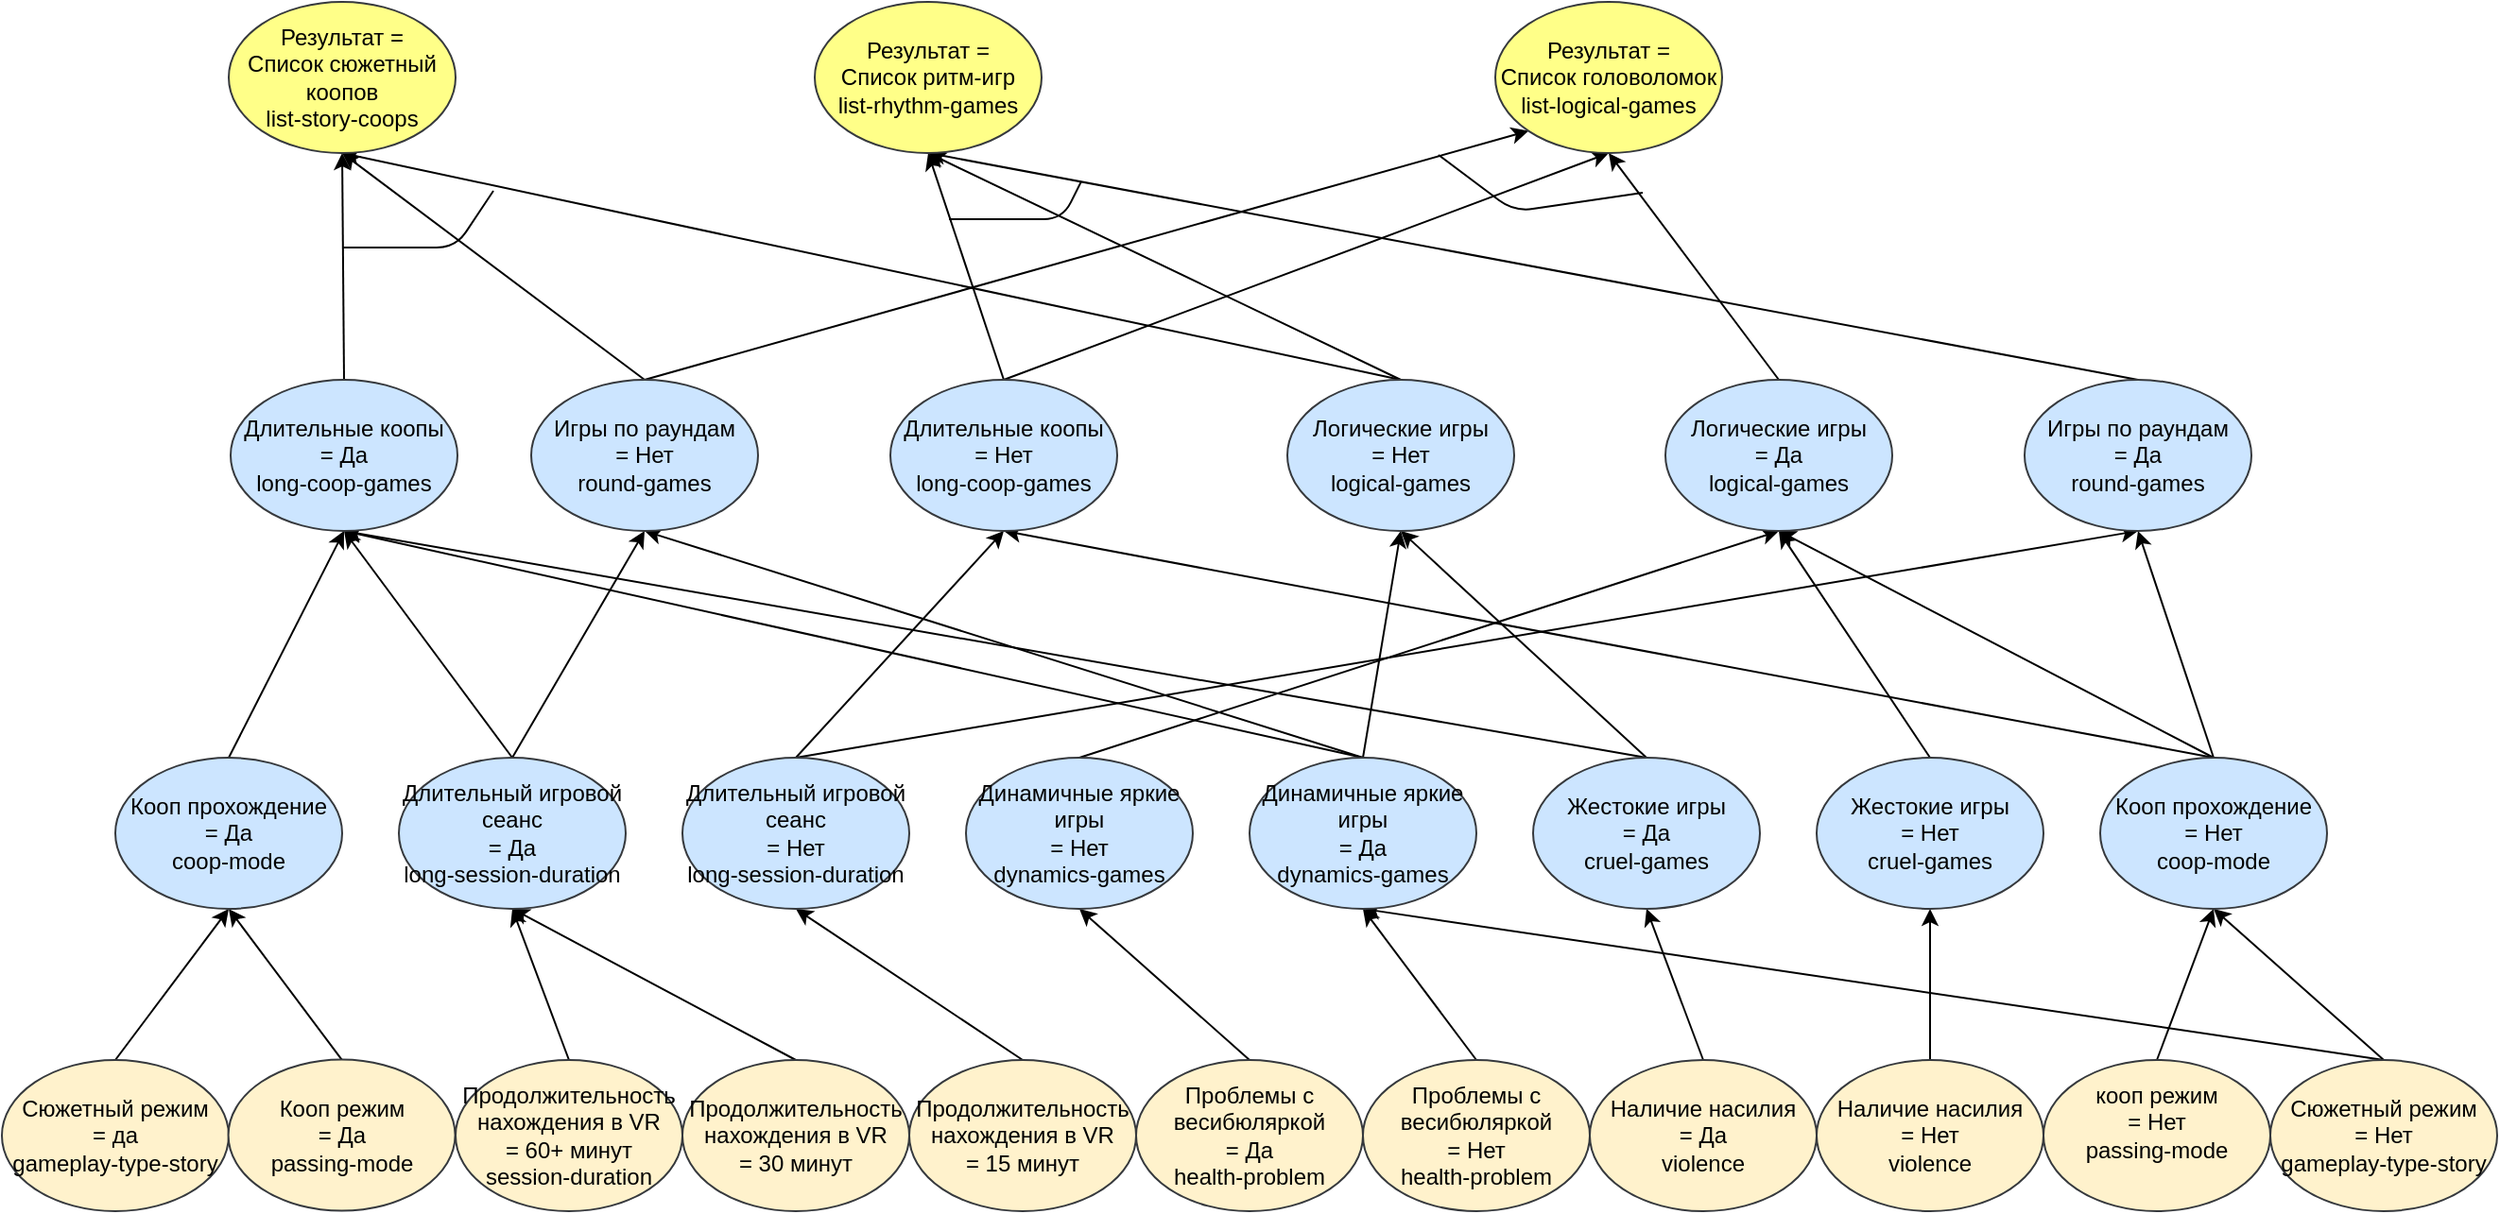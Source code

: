 <mxfile version="12.1.1" type="device" pages="1"><diagram id="EtuEfm3YVZ9Ujv5d9tAN" name="Страница 1"><mxGraphModel dx="731" dy="585" grid="1" gridSize="10" guides="1" tooltips="1" connect="1" arrows="1" fold="1" page="1" pageScale="1" pageWidth="1654" pageHeight="1169" math="0" shadow="0"><root><mxCell id="0"/><mxCell id="1" parent="0"/><mxCell id="Qr3nF5jvY1tiAFLqyKZ4-14" style="rounded=0;orthogonalLoop=1;jettySize=auto;html=1;exitX=0.5;exitY=0;exitDx=0;exitDy=0;entryX=0.5;entryY=1;entryDx=0;entryDy=0;" parent="1" source="Qr3nF5jvY1tiAFLqyKZ4-1" target="Qr3nF5jvY1tiAFLqyKZ4-13" edge="1"><mxGeometry relative="1" as="geometry"/></mxCell><mxCell id="Qr3nF5jvY1tiAFLqyKZ4-1" value="&lt;div&gt;Сюжетный режим &lt;br&gt;&lt;/div&gt;&lt;div&gt;= да&lt;br&gt;&lt;/div&gt;&lt;div&gt;gameplay-type-story&lt;/div&gt;" style="ellipse;whiteSpace=wrap;html=1;fillColor=#fff2cc;strokeColor=#36393D;" parent="1" vertex="1"><mxGeometry x="80" y="960" width="120" height="80" as="geometry"/></mxCell><mxCell id="Qr3nF5jvY1tiAFLqyKZ4-17" style="edgeStyle=none;rounded=0;orthogonalLoop=1;jettySize=auto;html=1;exitX=0.5;exitY=0;exitDx=0;exitDy=0;entryX=0.5;entryY=1;entryDx=0;entryDy=0;" parent="1" source="Qr3nF5jvY1tiAFLqyKZ4-2" target="Qr3nF5jvY1tiAFLqyKZ4-16" edge="1"><mxGeometry relative="1" as="geometry"/></mxCell><mxCell id="Qr3nF5jvY1tiAFLqyKZ4-2" value="&lt;div&gt;кооп режим&lt;br&gt;&lt;/div&gt;&lt;div&gt;= Нет&lt;br&gt;&lt;/div&gt;&lt;div&gt;passing-mode&lt;/div&gt;&lt;div&gt;&lt;br&gt;&lt;/div&gt;" style="ellipse;whiteSpace=wrap;html=1;fillColor=#fff2cc;strokeColor=#36393D;" parent="1" vertex="1"><mxGeometry x="1160" y="960" width="120" height="80" as="geometry"/></mxCell><mxCell id="Qr3nF5jvY1tiAFLqyKZ4-15" style="edgeStyle=none;rounded=0;orthogonalLoop=1;jettySize=auto;html=1;exitX=0.5;exitY=0;exitDx=0;exitDy=0;entryX=0.5;entryY=1;entryDx=0;entryDy=0;" parent="1" source="Qr3nF5jvY1tiAFLqyKZ4-3" target="Qr3nF5jvY1tiAFLqyKZ4-13" edge="1"><mxGeometry relative="1" as="geometry"><mxPoint x="200.0" y="880" as="targetPoint"/></mxGeometry></mxCell><mxCell id="Qr3nF5jvY1tiAFLqyKZ4-3" value="&lt;div&gt;Кооп режим&lt;/div&gt;&lt;div&gt;= Да&lt;br&gt;&lt;/div&gt;&lt;div&gt;passing-mode&lt;br&gt;&lt;/div&gt;" style="ellipse;whiteSpace=wrap;html=1;fillColor=#fff2cc;strokeColor=#36393D;" parent="1" vertex="1"><mxGeometry x="199.786" y="959.786" width="120" height="80" as="geometry"/></mxCell><mxCell id="Qr3nF5jvY1tiAFLqyKZ4-18" style="edgeStyle=none;rounded=0;orthogonalLoop=1;jettySize=auto;html=1;exitX=0.5;exitY=0;exitDx=0;exitDy=0;entryX=0.5;entryY=1;entryDx=0;entryDy=0;" parent="1" source="Qr3nF5jvY1tiAFLqyKZ4-4" target="Qr3nF5jvY1tiAFLqyKZ4-16" edge="1"><mxGeometry relative="1" as="geometry"/></mxCell><mxCell id="Qr3nF5jvY1tiAFLqyKZ4-49" style="edgeStyle=none;rounded=0;orthogonalLoop=1;jettySize=auto;html=1;exitX=0.5;exitY=0;exitDx=0;exitDy=0;entryX=0.5;entryY=1;entryDx=0;entryDy=0;" parent="1" source="Qr3nF5jvY1tiAFLqyKZ4-4" target="Qr3nF5jvY1tiAFLqyKZ4-23" edge="1"><mxGeometry relative="1" as="geometry"/></mxCell><mxCell id="Qr3nF5jvY1tiAFLqyKZ4-4" value="&lt;div&gt;Сюжетный режим&lt;br&gt;&lt;/div&gt;&lt;div&gt;= Нет&lt;br&gt;&lt;/div&gt;&lt;div&gt;gameplay-type-story&lt;/div&gt;" style="ellipse;whiteSpace=wrap;html=1;fillColor=#fff2cc;strokeColor=#36393D;" parent="1" vertex="1"><mxGeometry x="1280" y="960" width="120" height="80" as="geometry"/></mxCell><mxCell id="Qr3nF5jvY1tiAFLqyKZ4-39" style="edgeStyle=none;rounded=0;orthogonalLoop=1;jettySize=auto;html=1;exitX=0.5;exitY=0;exitDx=0;exitDy=0;entryX=0.5;entryY=1;entryDx=0;entryDy=0;" parent="1" source="Qr3nF5jvY1tiAFLqyKZ4-5" target="Qr3nF5jvY1tiAFLqyKZ4-36" edge="1"><mxGeometry relative="1" as="geometry"/></mxCell><mxCell id="Qr3nF5jvY1tiAFLqyKZ4-5" value="&lt;div&gt;Продолжительность нахождения в VR&lt;/div&gt;&lt;div&gt;= 15 минут&lt;br&gt;&lt;/div&gt;" style="ellipse;whiteSpace=wrap;html=1;fillColor=#fff2cc;strokeColor=#36393D;" parent="1" vertex="1"><mxGeometry x="560" y="960" width="120" height="80" as="geometry"/></mxCell><mxCell id="Qr3nF5jvY1tiAFLqyKZ4-38" style="edgeStyle=none;rounded=0;orthogonalLoop=1;jettySize=auto;html=1;exitX=0.5;exitY=0;exitDx=0;exitDy=0;entryX=0.5;entryY=1;entryDx=0;entryDy=0;" parent="1" source="Qr3nF5jvY1tiAFLqyKZ4-6" target="Qr3nF5jvY1tiAFLqyKZ4-35" edge="1"><mxGeometry relative="1" as="geometry"><mxPoint x="340.0" y="880" as="targetPoint"/></mxGeometry></mxCell><mxCell id="Qr3nF5jvY1tiAFLqyKZ4-6" value="&lt;div&gt;Продолжительность нахождения в VR&lt;/div&gt;&lt;div&gt;= 30 минут&lt;br&gt;&lt;/div&gt;" style="ellipse;whiteSpace=wrap;html=1;fillColor=#fff2cc;strokeColor=#36393D;" parent="1" vertex="1"><mxGeometry x="440" y="960" width="120" height="80" as="geometry"/></mxCell><mxCell id="Qr3nF5jvY1tiAFLqyKZ4-37" style="edgeStyle=none;rounded=0;orthogonalLoop=1;jettySize=auto;html=1;exitX=0.5;exitY=0;exitDx=0;exitDy=0;entryX=0.5;entryY=1;entryDx=0;entryDy=0;" parent="1" source="Qr3nF5jvY1tiAFLqyKZ4-7" target="Qr3nF5jvY1tiAFLqyKZ4-35" edge="1"><mxGeometry relative="1" as="geometry"><Array as="points"/></mxGeometry></mxCell><mxCell id="Qr3nF5jvY1tiAFLqyKZ4-7" value="&lt;div&gt;Продолжительность нахождения в VR&lt;br&gt;&lt;/div&gt;&lt;div&gt;= 60+ минут&lt;/div&gt;&lt;div&gt;session-duration&lt;br&gt;&lt;/div&gt;" style="ellipse;whiteSpace=wrap;html=1;fillColor=#fff2cc;strokeColor=#36393D;" parent="1" vertex="1"><mxGeometry x="320" y="960" width="120" height="80" as="geometry"/></mxCell><mxCell id="Qr3nF5jvY1tiAFLqyKZ4-24" style="rounded=0;orthogonalLoop=1;jettySize=auto;html=1;exitX=0.5;exitY=0;exitDx=0;exitDy=0;entryX=0.5;entryY=1;entryDx=0;entryDy=0;" parent="1" source="Qr3nF5jvY1tiAFLqyKZ4-10" target="Qr3nF5jvY1tiAFLqyKZ4-23" edge="1"><mxGeometry relative="1" as="geometry"/></mxCell><mxCell id="Qr3nF5jvY1tiAFLqyKZ4-34" style="edgeStyle=none;rounded=0;orthogonalLoop=1;jettySize=auto;html=1;exitX=0.5;exitY=0;exitDx=0;exitDy=0;entryX=0.5;entryY=1;entryDx=0;entryDy=0;" parent="1" source="Qr3nF5jvY1tiAFLqyKZ4-9" target="Qr3nF5jvY1tiAFLqyKZ4-33" edge="1"><mxGeometry relative="1" as="geometry"/></mxCell><mxCell id="Qr3nF5jvY1tiAFLqyKZ4-9" value="&lt;div&gt;Проблемы с весибюляркой&lt;/div&gt;&lt;div&gt;= Да&lt;br&gt;&lt;/div&gt;&lt;div&gt;health-problem&lt;br&gt;&lt;/div&gt;" style="ellipse;whiteSpace=wrap;html=1;fillColor=#fff2cc;strokeColor=#36393D;" parent="1" vertex="1"><mxGeometry x="680" y="960" width="120" height="80" as="geometry"/></mxCell><mxCell id="Qr3nF5jvY1tiAFLqyKZ4-10" value="&lt;div&gt;Проблемы с весибюляркой&lt;/div&gt;&lt;div&gt;= Нет&lt;/div&gt;&lt;div&gt;health-problem&lt;/div&gt;" style="ellipse;whiteSpace=wrap;html=1;fillColor=#fff2cc;strokeColor=#36393D;" parent="1" vertex="1"><mxGeometry x="800" y="960" width="120" height="80" as="geometry"/></mxCell><mxCell id="Qr3nF5jvY1tiAFLqyKZ4-30" style="edgeStyle=none;rounded=0;orthogonalLoop=1;jettySize=auto;html=1;exitX=0.5;exitY=0;exitDx=0;exitDy=0;entryX=0.5;entryY=1;entryDx=0;entryDy=0;" parent="1" source="Qr3nF5jvY1tiAFLqyKZ4-11" target="Qr3nF5jvY1tiAFLqyKZ4-29" edge="1"><mxGeometry relative="1" as="geometry"/></mxCell><mxCell id="Qr3nF5jvY1tiAFLqyKZ4-11" value="&lt;div&gt;Наличие насилия&lt;/div&gt;&lt;div&gt;= Да&lt;/div&gt;&lt;div&gt;violence&lt;/div&gt;" style="ellipse;whiteSpace=wrap;html=1;fillColor=#fff2cc;strokeColor=#36393D;" parent="1" vertex="1"><mxGeometry x="920" y="960" width="120" height="80" as="geometry"/></mxCell><mxCell id="Qr3nF5jvY1tiAFLqyKZ4-32" style="edgeStyle=none;rounded=0;orthogonalLoop=1;jettySize=auto;html=1;exitX=0.5;exitY=0;exitDx=0;exitDy=0;entryX=0.5;entryY=1;entryDx=0;entryDy=0;" parent="1" source="Qr3nF5jvY1tiAFLqyKZ4-12" target="Qr3nF5jvY1tiAFLqyKZ4-31" edge="1"><mxGeometry relative="1" as="geometry"/></mxCell><mxCell id="Qr3nF5jvY1tiAFLqyKZ4-12" value="&lt;div&gt;Наличие насилия&lt;/div&gt;&lt;div&gt;= Нет&lt;/div&gt;&lt;div&gt;violence&lt;/div&gt;" style="ellipse;whiteSpace=wrap;html=1;fillColor=#fff2cc;strokeColor=#36393D;" parent="1" vertex="1"><mxGeometry x="1040" y="960" width="120" height="80" as="geometry"/></mxCell><mxCell id="Qr3nF5jvY1tiAFLqyKZ4-42" style="edgeStyle=none;rounded=0;orthogonalLoop=1;jettySize=auto;html=1;exitX=0.5;exitY=0;exitDx=0;exitDy=0;entryX=0.5;entryY=1;entryDx=0;entryDy=0;" parent="1" source="Qr3nF5jvY1tiAFLqyKZ4-13" target="Qr3nF5jvY1tiAFLqyKZ4-40" edge="1"><mxGeometry relative="1" as="geometry"><mxPoint x="260.0" y="720" as="targetPoint"/></mxGeometry></mxCell><mxCell id="Qr3nF5jvY1tiAFLqyKZ4-13" value="&lt;div&gt;Кооп прохождение&lt;/div&gt;&lt;div&gt;= Да&lt;/div&gt;&lt;div&gt;coop-mode&lt;br&gt;&lt;/div&gt;" style="ellipse;whiteSpace=wrap;html=1;fillColor=#cce5ff;strokeColor=#36393d;" parent="1" vertex="1"><mxGeometry x="140" y="800" width="120" height="80" as="geometry"/></mxCell><mxCell id="Qr3nF5jvY1tiAFLqyKZ4-48" style="edgeStyle=none;rounded=0;orthogonalLoop=1;jettySize=auto;html=1;exitX=0.5;exitY=0;exitDx=0;exitDy=0;entryX=0.5;entryY=1;entryDx=0;entryDy=0;" parent="1" source="Qr3nF5jvY1tiAFLqyKZ4-16" target="Qr3nF5jvY1tiAFLqyKZ4-46" edge="1"><mxGeometry relative="1" as="geometry"><mxPoint x="500" y="720" as="targetPoint"/></mxGeometry></mxCell><mxCell id="Qr3nF5jvY1tiAFLqyKZ4-52" style="edgeStyle=none;rounded=0;orthogonalLoop=1;jettySize=auto;html=1;exitX=0.5;exitY=0;exitDx=0;exitDy=0;entryX=0.5;entryY=1;entryDx=0;entryDy=0;" parent="1" source="Qr3nF5jvY1tiAFLqyKZ4-16" target="Qr3nF5jvY1tiAFLqyKZ4-50" edge="1"><mxGeometry relative="1" as="geometry"/></mxCell><mxCell id="Qr3nF5jvY1tiAFLqyKZ4-58" style="edgeStyle=none;rounded=0;orthogonalLoop=1;jettySize=auto;html=1;exitX=0.5;exitY=0;exitDx=0;exitDy=0;entryX=0.5;entryY=1;entryDx=0;entryDy=0;" parent="1" source="Qr3nF5jvY1tiAFLqyKZ4-16" target="Qr3nF5jvY1tiAFLqyKZ4-57" edge="1"><mxGeometry relative="1" as="geometry"/></mxCell><mxCell id="Qr3nF5jvY1tiAFLqyKZ4-16" value="&lt;div&gt;Кооп прохождение&lt;/div&gt;&lt;div&gt;= Нет&lt;br&gt;&lt;/div&gt;&lt;div&gt;coop-mode&lt;br&gt;&lt;/div&gt;" style="ellipse;whiteSpace=wrap;html=1;fillColor=#cce5ff;strokeColor=#36393d;" parent="1" vertex="1"><mxGeometry x="1190" y="800" width="120" height="80" as="geometry"/></mxCell><mxCell id="Qr3nF5jvY1tiAFLqyKZ4-44" style="edgeStyle=none;rounded=0;orthogonalLoop=1;jettySize=auto;html=1;exitX=0.5;exitY=0;exitDx=0;exitDy=0;entryX=0.5;entryY=1;entryDx=0;entryDy=0;" parent="1" source="Qr3nF5jvY1tiAFLqyKZ4-23" target="Qr3nF5jvY1tiAFLqyKZ4-40" edge="1"><mxGeometry relative="1" as="geometry"/></mxCell><mxCell id="Qr3nF5jvY1tiAFLqyKZ4-56" style="edgeStyle=none;rounded=0;orthogonalLoop=1;jettySize=auto;html=1;exitX=0.5;exitY=0;exitDx=0;exitDy=0;entryX=0.5;entryY=1;entryDx=0;entryDy=0;" parent="1" source="Qr3nF5jvY1tiAFLqyKZ4-23" target="Qr3nF5jvY1tiAFLqyKZ4-54" edge="1"><mxGeometry relative="1" as="geometry"/></mxCell><mxCell id="Qr3nF5jvY1tiAFLqyKZ4-62" style="edgeStyle=none;rounded=0;orthogonalLoop=1;jettySize=auto;html=1;exitX=0.5;exitY=0;exitDx=0;exitDy=0;entryX=0.5;entryY=1;entryDx=0;entryDy=0;" parent="1" source="Qr3nF5jvY1tiAFLqyKZ4-23" target="Qr3nF5jvY1tiAFLqyKZ4-60" edge="1"><mxGeometry relative="1" as="geometry"/></mxCell><mxCell id="Qr3nF5jvY1tiAFLqyKZ4-23" value="&lt;div&gt;Динамичные яркие игры&lt;/div&gt;&lt;div&gt;= Да&lt;/div&gt;&lt;div&gt;dynamics-games&lt;br&gt;&lt;/div&gt;" style="ellipse;whiteSpace=wrap;html=1;fillColor=#cce5ff;strokeColor=#36393d;" parent="1" vertex="1"><mxGeometry x="740" y="800" width="120" height="80" as="geometry"/></mxCell><mxCell id="Qr3nF5jvY1tiAFLqyKZ4-45" style="edgeStyle=none;rounded=0;orthogonalLoop=1;jettySize=auto;html=1;exitX=0.5;exitY=0;exitDx=0;exitDy=0;entryX=0.5;entryY=1;entryDx=0;entryDy=0;" parent="1" source="Qr3nF5jvY1tiAFLqyKZ4-29" target="Qr3nF5jvY1tiAFLqyKZ4-40" edge="1"><mxGeometry relative="1" as="geometry"/></mxCell><mxCell id="Qr3nF5jvY1tiAFLqyKZ4-55" style="edgeStyle=none;rounded=0;orthogonalLoop=1;jettySize=auto;html=1;exitX=0.5;exitY=0;exitDx=0;exitDy=0;entryX=0.5;entryY=1;entryDx=0;entryDy=0;" parent="1" source="Qr3nF5jvY1tiAFLqyKZ4-29" target="Qr3nF5jvY1tiAFLqyKZ4-54" edge="1"><mxGeometry relative="1" as="geometry"/></mxCell><mxCell id="Qr3nF5jvY1tiAFLqyKZ4-29" value="&lt;div&gt;Жестокие игры&lt;/div&gt;&lt;div&gt;= Да&lt;/div&gt;&lt;div&gt;cruel-games&lt;br&gt;&lt;/div&gt;" style="ellipse;whiteSpace=wrap;html=1;fillColor=#cce5ff;strokeColor=#36393d;" parent="1" vertex="1"><mxGeometry x="890" y="800" width="120" height="80" as="geometry"/></mxCell><mxCell id="Qr3nF5jvY1tiAFLqyKZ4-51" style="edgeStyle=none;rounded=0;orthogonalLoop=1;jettySize=auto;html=1;exitX=0.5;exitY=0;exitDx=0;exitDy=0;entryX=0.5;entryY=1;entryDx=0;entryDy=0;" parent="1" source="Qr3nF5jvY1tiAFLqyKZ4-31" target="Qr3nF5jvY1tiAFLqyKZ4-50" edge="1"><mxGeometry relative="1" as="geometry"/></mxCell><mxCell id="Qr3nF5jvY1tiAFLqyKZ4-31" value="&lt;div&gt;Жестокие игры&lt;/div&gt;&lt;div&gt;= Нет&lt;br&gt;&lt;/div&gt;&lt;div&gt;cruel-games&lt;br&gt;&lt;/div&gt;" style="ellipse;whiteSpace=wrap;html=1;fillColor=#cce5ff;strokeColor=#36393d;" parent="1" vertex="1"><mxGeometry x="1040" y="800" width="120" height="80" as="geometry"/></mxCell><mxCell id="Qr3nF5jvY1tiAFLqyKZ4-53" style="edgeStyle=none;rounded=0;orthogonalLoop=1;jettySize=auto;html=1;exitX=0.5;exitY=0;exitDx=0;exitDy=0;entryX=0.5;entryY=1;entryDx=0;entryDy=0;" parent="1" source="Qr3nF5jvY1tiAFLqyKZ4-33" target="Qr3nF5jvY1tiAFLqyKZ4-50" edge="1"><mxGeometry relative="1" as="geometry"/></mxCell><mxCell id="Qr3nF5jvY1tiAFLqyKZ4-33" value="&lt;div&gt;Динамичные яркие игры&lt;/div&gt;&lt;div&gt;= Нет&lt;/div&gt;&lt;div&gt;dynamics-games&lt;br&gt;&lt;/div&gt;" style="ellipse;whiteSpace=wrap;html=1;fillColor=#cce5ff;strokeColor=#36393d;" parent="1" vertex="1"><mxGeometry x="590" y="800" width="120" height="80" as="geometry"/></mxCell><mxCell id="Qr3nF5jvY1tiAFLqyKZ4-41" style="edgeStyle=none;rounded=0;orthogonalLoop=1;jettySize=auto;html=1;exitX=0.5;exitY=0;exitDx=0;exitDy=0;entryX=0.5;entryY=1;entryDx=0;entryDy=0;" parent="1" source="Qr3nF5jvY1tiAFLqyKZ4-35" target="Qr3nF5jvY1tiAFLqyKZ4-40" edge="1"><mxGeometry relative="1" as="geometry"/></mxCell><mxCell id="Qr3nF5jvY1tiAFLqyKZ4-61" style="edgeStyle=none;rounded=0;orthogonalLoop=1;jettySize=auto;html=1;exitX=0.5;exitY=0;exitDx=0;exitDy=0;entryX=0.5;entryY=1;entryDx=0;entryDy=0;" parent="1" source="Qr3nF5jvY1tiAFLqyKZ4-35" target="Qr3nF5jvY1tiAFLqyKZ4-60" edge="1"><mxGeometry relative="1" as="geometry"/></mxCell><mxCell id="Qr3nF5jvY1tiAFLqyKZ4-35" value="&lt;div&gt;Длительный игровой сеанс&lt;/div&gt;&lt;div&gt;= Да&lt;/div&gt;&lt;div&gt;long-session-duration&lt;br&gt;&lt;/div&gt;" style="ellipse;whiteSpace=wrap;html=1;fillColor=#cce5ff;strokeColor=#36393d;" parent="1" vertex="1"><mxGeometry x="290" y="800" width="120" height="80" as="geometry"/></mxCell><mxCell id="Qr3nF5jvY1tiAFLqyKZ4-47" style="edgeStyle=none;rounded=0;orthogonalLoop=1;jettySize=auto;html=1;exitX=0.5;exitY=0;exitDx=0;exitDy=0;entryX=0.5;entryY=1;entryDx=0;entryDy=0;" parent="1" source="Qr3nF5jvY1tiAFLqyKZ4-36" target="Qr3nF5jvY1tiAFLqyKZ4-46" edge="1"><mxGeometry relative="1" as="geometry"/></mxCell><mxCell id="Qr3nF5jvY1tiAFLqyKZ4-59" style="edgeStyle=none;rounded=0;orthogonalLoop=1;jettySize=auto;html=1;exitX=0.5;exitY=0;exitDx=0;exitDy=0;entryX=0.5;entryY=1;entryDx=0;entryDy=0;" parent="1" source="Qr3nF5jvY1tiAFLqyKZ4-36" target="Qr3nF5jvY1tiAFLqyKZ4-57" edge="1"><mxGeometry relative="1" as="geometry"/></mxCell><mxCell id="Qr3nF5jvY1tiAFLqyKZ4-36" value="&lt;div&gt;Длительный игровой сеанс&lt;/div&gt;&lt;div&gt;= Нет&lt;/div&gt;&lt;div&gt;long-session-duration&lt;/div&gt;" style="ellipse;whiteSpace=wrap;html=1;fillColor=#cce5ff;strokeColor=#36393d;" parent="1" vertex="1"><mxGeometry x="440" y="800" width="120" height="80" as="geometry"/></mxCell><mxCell id="Qr3nF5jvY1tiAFLqyKZ4-65" style="edgeStyle=none;rounded=0;orthogonalLoop=1;jettySize=auto;html=1;exitX=0.5;exitY=0;exitDx=0;exitDy=0;entryX=0.5;entryY=1;entryDx=0;entryDy=0;" parent="1" source="Qr3nF5jvY1tiAFLqyKZ4-40" target="Qr3nF5jvY1tiAFLqyKZ4-64" edge="1"><mxGeometry relative="1" as="geometry"/></mxCell><mxCell id="Qr3nF5jvY1tiAFLqyKZ4-40" value="&lt;div&gt;Длительные коопы&lt;/div&gt;&lt;div&gt;= Да&lt;/div&gt;&lt;div&gt;long-coop-games&lt;br&gt;&lt;/div&gt;" style="ellipse;whiteSpace=wrap;html=1;fillColor=#cce5ff;strokeColor=#36393d;" parent="1" vertex="1"><mxGeometry x="201" y="600" width="120" height="80" as="geometry"/></mxCell><mxCell id="Qr3nF5jvY1tiAFLqyKZ4-71" style="edgeStyle=none;rounded=0;orthogonalLoop=1;jettySize=auto;html=1;exitX=0.5;exitY=0;exitDx=0;exitDy=0;entryX=0.5;entryY=1;entryDx=0;entryDy=0;" parent="1" source="Qr3nF5jvY1tiAFLqyKZ4-46" target="Qr3nF5jvY1tiAFLqyKZ4-68" edge="1"><mxGeometry relative="1" as="geometry"/></mxCell><mxCell id="Qr3nF5jvY1tiAFLqyKZ4-75" style="edgeStyle=none;rounded=0;orthogonalLoop=1;jettySize=auto;html=1;exitX=0.5;exitY=0;exitDx=0;exitDy=0;entryX=0.5;entryY=1;entryDx=0;entryDy=0;" parent="1" source="Qr3nF5jvY1tiAFLqyKZ4-46" target="Qr3nF5jvY1tiAFLqyKZ4-72" edge="1"><mxGeometry relative="1" as="geometry"/></mxCell><mxCell id="Qr3nF5jvY1tiAFLqyKZ4-46" value="&lt;div&gt;Длительные коопы&lt;/div&gt;&lt;div&gt;= Нет&lt;br&gt;&lt;/div&gt;&lt;div&gt;long-coop-games&lt;br&gt;&lt;/div&gt;" style="ellipse;whiteSpace=wrap;html=1;fillColor=#cce5ff;strokeColor=#36393d;" parent="1" vertex="1"><mxGeometry x="550" y="600" width="120" height="80" as="geometry"/></mxCell><mxCell id="Qr3nF5jvY1tiAFLqyKZ4-73" style="edgeStyle=none;rounded=0;orthogonalLoop=1;jettySize=auto;html=1;exitX=0.5;exitY=0;exitDx=0;exitDy=0;entryX=0.5;entryY=1;entryDx=0;entryDy=0;" parent="1" source="Qr3nF5jvY1tiAFLqyKZ4-50" target="Qr3nF5jvY1tiAFLqyKZ4-72" edge="1"><mxGeometry relative="1" as="geometry"/></mxCell><mxCell id="Qr3nF5jvY1tiAFLqyKZ4-50" value="&lt;div&gt;Логические игры &lt;br&gt;&lt;/div&gt;&lt;div&gt;= Да&lt;/div&gt;&lt;div&gt;logical-games&lt;br&gt;&lt;/div&gt;" style="ellipse;whiteSpace=wrap;html=1;fillColor=#cce5ff;strokeColor=#36393d;" parent="1" vertex="1"><mxGeometry x="960" y="600" width="120" height="80" as="geometry"/></mxCell><mxCell id="Qr3nF5jvY1tiAFLqyKZ4-66" style="edgeStyle=none;rounded=0;orthogonalLoop=1;jettySize=auto;html=1;exitX=0.5;exitY=0;exitDx=0;exitDy=0;entryX=0.5;entryY=1;entryDx=0;entryDy=0;" parent="1" source="Qr3nF5jvY1tiAFLqyKZ4-54" target="Qr3nF5jvY1tiAFLqyKZ4-64" edge="1"><mxGeometry relative="1" as="geometry"/></mxCell><mxCell id="Qr3nF5jvY1tiAFLqyKZ4-70" style="edgeStyle=none;rounded=0;orthogonalLoop=1;jettySize=auto;html=1;exitX=0.5;exitY=0;exitDx=0;exitDy=0;entryX=0.5;entryY=1;entryDx=0;entryDy=0;" parent="1" source="Qr3nF5jvY1tiAFLqyKZ4-54" target="Qr3nF5jvY1tiAFLqyKZ4-68" edge="1"><mxGeometry relative="1" as="geometry"/></mxCell><mxCell id="Qr3nF5jvY1tiAFLqyKZ4-54" value="&lt;div&gt;Логические игры &lt;br&gt;&lt;/div&gt;&lt;div&gt;= Нет&lt;br&gt;&lt;/div&gt;&lt;div&gt;logical-games&lt;br&gt;&lt;/div&gt;" style="ellipse;whiteSpace=wrap;html=1;fillColor=#cce5ff;strokeColor=#36393d;" parent="1" vertex="1"><mxGeometry x="760" y="600" width="120" height="80" as="geometry"/></mxCell><mxCell id="Qr3nF5jvY1tiAFLqyKZ4-69" style="edgeStyle=none;rounded=0;orthogonalLoop=1;jettySize=auto;html=1;exitX=0.5;exitY=0;exitDx=0;exitDy=0;entryX=0.5;entryY=1;entryDx=0;entryDy=0;" parent="1" source="Qr3nF5jvY1tiAFLqyKZ4-57" target="Qr3nF5jvY1tiAFLqyKZ4-68" edge="1"><mxGeometry relative="1" as="geometry"/></mxCell><mxCell id="Qr3nF5jvY1tiAFLqyKZ4-57" value="&lt;div&gt;Игры по раундам&lt;/div&gt;&lt;div&gt;= Да&lt;br&gt;&lt;/div&gt;&lt;div&gt;round-games&lt;br&gt;&lt;/div&gt;" style="ellipse;whiteSpace=wrap;html=1;fillColor=#cce5ff;strokeColor=#36393d;" parent="1" vertex="1"><mxGeometry x="1150" y="600" width="120" height="80" as="geometry"/></mxCell><mxCell id="Qr3nF5jvY1tiAFLqyKZ4-67" style="edgeStyle=none;rounded=0;orthogonalLoop=1;jettySize=auto;html=1;exitX=0.5;exitY=0;exitDx=0;exitDy=0;entryX=0.5;entryY=1;entryDx=0;entryDy=0;" parent="1" source="Qr3nF5jvY1tiAFLqyKZ4-60" target="Qr3nF5jvY1tiAFLqyKZ4-64" edge="1"><mxGeometry relative="1" as="geometry"/></mxCell><mxCell id="Qr3nF5jvY1tiAFLqyKZ4-74" style="edgeStyle=none;rounded=0;orthogonalLoop=1;jettySize=auto;html=1;exitX=0.5;exitY=0;exitDx=0;exitDy=0;entryX=0;entryY=1;entryDx=0;entryDy=0;" parent="1" source="Qr3nF5jvY1tiAFLqyKZ4-60" target="Qr3nF5jvY1tiAFLqyKZ4-72" edge="1"><mxGeometry relative="1" as="geometry"/></mxCell><mxCell id="Qr3nF5jvY1tiAFLqyKZ4-60" value="&lt;div&gt;Игры по раундам&lt;/div&gt;&lt;div&gt;= Нет&lt;br&gt;&lt;/div&gt;&lt;div&gt;round-games&lt;/div&gt;" style="ellipse;whiteSpace=wrap;html=1;fillColor=#cce5ff;strokeColor=#36393d;" parent="1" vertex="1"><mxGeometry x="360" y="600" width="120" height="80" as="geometry"/></mxCell><mxCell id="Qr3nF5jvY1tiAFLqyKZ4-64" value="&lt;div&gt;Результат = &lt;br&gt;&lt;/div&gt;&lt;div&gt;Список сюжетный коопов&lt;/div&gt;&lt;div&gt;list-story-coops&lt;br&gt;&lt;/div&gt;" style="ellipse;whiteSpace=wrap;html=1;fillColor=#ffff88;strokeColor=#36393d;" parent="1" vertex="1"><mxGeometry x="200" y="400" width="120" height="80" as="geometry"/></mxCell><mxCell id="Qr3nF5jvY1tiAFLqyKZ4-68" value="&lt;div&gt;Результат = &lt;br&gt;&lt;/div&gt;&lt;div&gt;Список ритм-игр&lt;/div&gt;&lt;div&gt;list-rhythm-games&lt;br&gt;&lt;/div&gt;" style="ellipse;whiteSpace=wrap;html=1;fillColor=#ffff88;strokeColor=#36393d;" parent="1" vertex="1"><mxGeometry x="510" y="400" width="120" height="80" as="geometry"/></mxCell><mxCell id="Qr3nF5jvY1tiAFLqyKZ4-72" value="&lt;div&gt;Результат = &lt;br&gt;&lt;/div&gt;&lt;div&gt;Список головоломок&lt;br&gt;&lt;/div&gt;&lt;div&gt;list-logical-games&lt;br&gt;&lt;/div&gt;" style="ellipse;whiteSpace=wrap;html=1;fillColor=#ffff88;strokeColor=#36393d;" parent="1" vertex="1"><mxGeometry x="870" y="400" width="120" height="80" as="geometry"/></mxCell><mxCell id="Qr3nF5jvY1tiAFLqyKZ4-78" style="edgeStyle=none;rounded=0;orthogonalLoop=1;jettySize=auto;html=1;exitX=0.5;exitY=1;exitDx=0;exitDy=0;" parent="1" source="Qr3nF5jvY1tiAFLqyKZ4-33" target="Qr3nF5jvY1tiAFLqyKZ4-33" edge="1"><mxGeometry relative="1" as="geometry"/></mxCell><mxCell id="Qr3nF5jvY1tiAFLqyKZ4-79" value="" style="endArrow=none;html=1;" parent="1" edge="1"><mxGeometry width="50" height="50" relative="1" as="geometry"><mxPoint x="260" y="530" as="sourcePoint"/><mxPoint x="340" y="500" as="targetPoint"/><Array as="points"><mxPoint x="320" y="530"/></Array></mxGeometry></mxCell><mxCell id="Qr3nF5jvY1tiAFLqyKZ4-80" value="" style="endArrow=none;html=1;" parent="1" edge="1"><mxGeometry width="50" height="50" relative="1" as="geometry"><mxPoint x="581.0" y="515" as="sourcePoint"/><mxPoint x="651" y="495" as="targetPoint"/><Array as="points"><mxPoint x="641" y="515"/></Array></mxGeometry></mxCell><mxCell id="Qr3nF5jvY1tiAFLqyKZ4-81" value="" style="endArrow=none;html=1;" parent="1" edge="1"><mxGeometry width="50" height="50" relative="1" as="geometry"><mxPoint x="840" y="481" as="sourcePoint"/><mxPoint x="948" y="501" as="targetPoint"/><Array as="points"><mxPoint x="880" y="511"/></Array></mxGeometry></mxCell></root></mxGraphModel></diagram></mxfile>